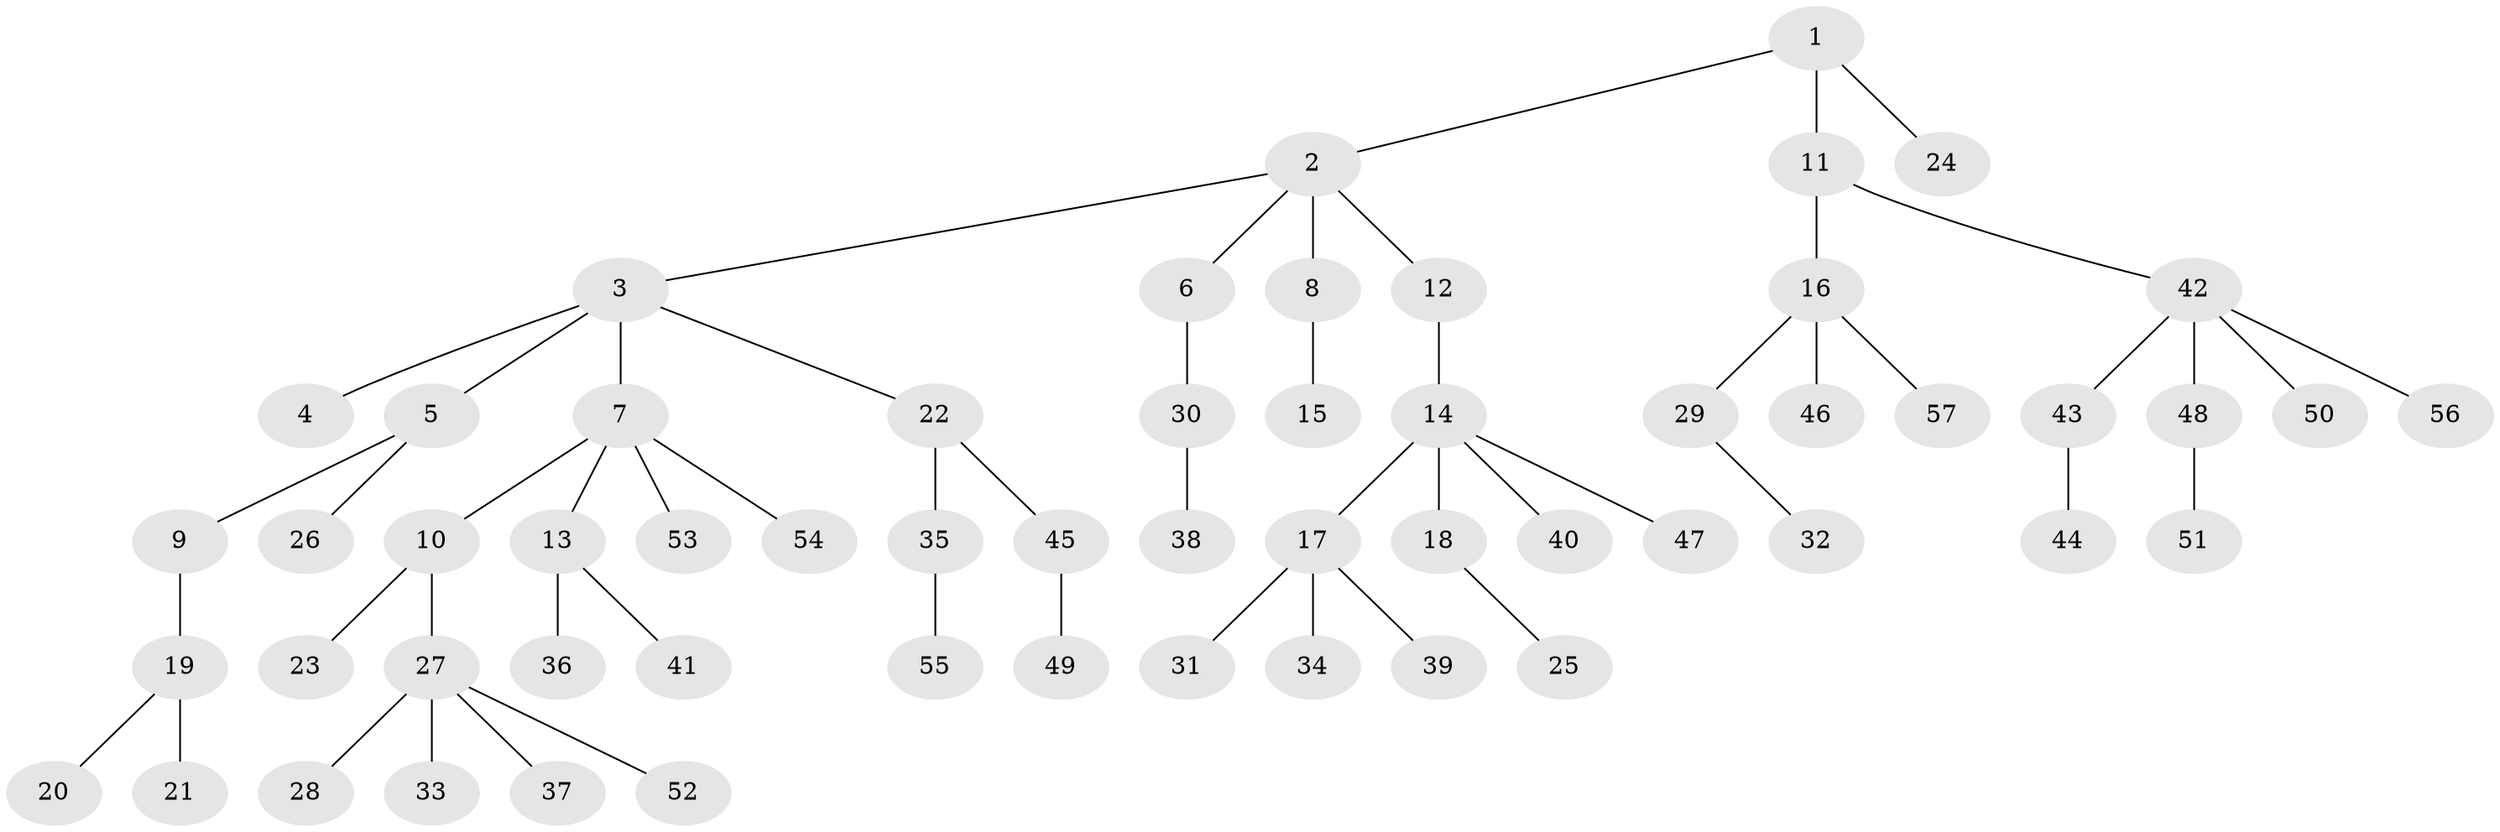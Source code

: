 // Generated by graph-tools (version 1.1) at 2025/15/03/09/25 04:15:20]
// undirected, 57 vertices, 56 edges
graph export_dot {
graph [start="1"]
  node [color=gray90,style=filled];
  1;
  2;
  3;
  4;
  5;
  6;
  7;
  8;
  9;
  10;
  11;
  12;
  13;
  14;
  15;
  16;
  17;
  18;
  19;
  20;
  21;
  22;
  23;
  24;
  25;
  26;
  27;
  28;
  29;
  30;
  31;
  32;
  33;
  34;
  35;
  36;
  37;
  38;
  39;
  40;
  41;
  42;
  43;
  44;
  45;
  46;
  47;
  48;
  49;
  50;
  51;
  52;
  53;
  54;
  55;
  56;
  57;
  1 -- 2;
  1 -- 11;
  1 -- 24;
  2 -- 3;
  2 -- 6;
  2 -- 8;
  2 -- 12;
  3 -- 4;
  3 -- 5;
  3 -- 7;
  3 -- 22;
  5 -- 9;
  5 -- 26;
  6 -- 30;
  7 -- 10;
  7 -- 13;
  7 -- 53;
  7 -- 54;
  8 -- 15;
  9 -- 19;
  10 -- 23;
  10 -- 27;
  11 -- 16;
  11 -- 42;
  12 -- 14;
  13 -- 36;
  13 -- 41;
  14 -- 17;
  14 -- 18;
  14 -- 40;
  14 -- 47;
  16 -- 29;
  16 -- 46;
  16 -- 57;
  17 -- 31;
  17 -- 34;
  17 -- 39;
  18 -- 25;
  19 -- 20;
  19 -- 21;
  22 -- 35;
  22 -- 45;
  27 -- 28;
  27 -- 33;
  27 -- 37;
  27 -- 52;
  29 -- 32;
  30 -- 38;
  35 -- 55;
  42 -- 43;
  42 -- 48;
  42 -- 50;
  42 -- 56;
  43 -- 44;
  45 -- 49;
  48 -- 51;
}
